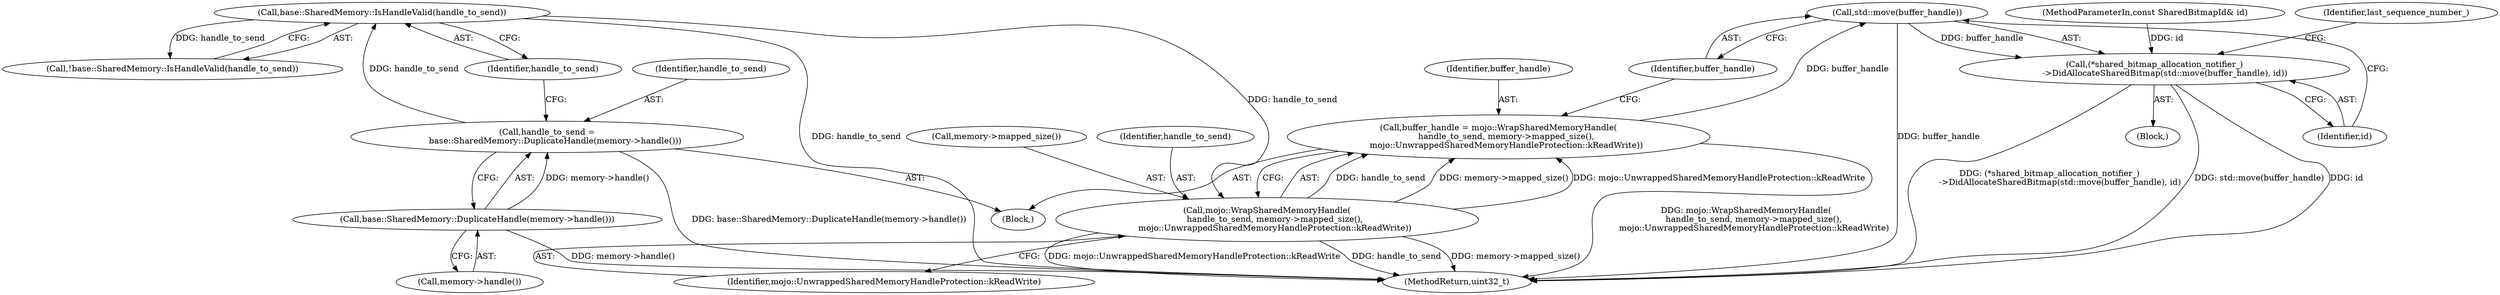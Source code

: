 digraph "0_Chrome_673ce95d481ea9368c4d4d43ac756ba1d6d9e608_9@API" {
"1000130" [label="(Call,std::move(buffer_handle))"];
"1000121" [label="(Call,buffer_handle = mojo::WrapSharedMemoryHandle(\n      handle_to_send, memory->mapped_size(),\n      mojo::UnwrappedSharedMemoryHandleProtection::kReadWrite))"];
"1000123" [label="(Call,mojo::WrapSharedMemoryHandle(\n      handle_to_send, memory->mapped_size(),\n      mojo::UnwrappedSharedMemoryHandleProtection::kReadWrite))"];
"1000111" [label="(Call,base::SharedMemory::IsHandleValid(handle_to_send))"];
"1000105" [label="(Call,handle_to_send =\n      base::SharedMemory::DuplicateHandle(memory->handle()))"];
"1000107" [label="(Call,base::SharedMemory::DuplicateHandle(memory->handle()))"];
"1000129" [label="(Call,(*shared_bitmap_allocation_notifier_)\n        ->DidAllocateSharedBitmap(std::move(buffer_handle), id))"];
"1000131" [label="(Identifier,buffer_handle)"];
"1000123" [label="(Call,mojo::WrapSharedMemoryHandle(\n      handle_to_send, memory->mapped_size(),\n      mojo::UnwrappedSharedMemoryHandleProtection::kReadWrite))"];
"1000103" [label="(Block,)"];
"1000111" [label="(Call,base::SharedMemory::IsHandleValid(handle_to_send))"];
"1000102" [label="(MethodParameterIn,const SharedBitmapId& id)"];
"1000106" [label="(Identifier,handle_to_send)"];
"1000130" [label="(Call,std::move(buffer_handle))"];
"1000125" [label="(Call,memory->mapped_size())"];
"1000136" [label="(MethodReturn,uint32_t)"];
"1000121" [label="(Call,buffer_handle = mojo::WrapSharedMemoryHandle(\n      handle_to_send, memory->mapped_size(),\n      mojo::UnwrappedSharedMemoryHandleProtection::kReadWrite))"];
"1000132" [label="(Identifier,id)"];
"1000127" [label="(Block,)"];
"1000126" [label="(Identifier,mojo::UnwrappedSharedMemoryHandleProtection::kReadWrite)"];
"1000135" [label="(Identifier,last_sequence_number_)"];
"1000110" [label="(Call,!base::SharedMemory::IsHandleValid(handle_to_send))"];
"1000122" [label="(Identifier,buffer_handle)"];
"1000105" [label="(Call,handle_to_send =\n      base::SharedMemory::DuplicateHandle(memory->handle()))"];
"1000112" [label="(Identifier,handle_to_send)"];
"1000108" [label="(Call,memory->handle())"];
"1000107" [label="(Call,base::SharedMemory::DuplicateHandle(memory->handle()))"];
"1000129" [label="(Call,(*shared_bitmap_allocation_notifier_)\n        ->DidAllocateSharedBitmap(std::move(buffer_handle), id))"];
"1000124" [label="(Identifier,handle_to_send)"];
"1000130" -> "1000129"  [label="AST: "];
"1000130" -> "1000131"  [label="CFG: "];
"1000131" -> "1000130"  [label="AST: "];
"1000132" -> "1000130"  [label="CFG: "];
"1000130" -> "1000136"  [label="DDG: buffer_handle"];
"1000130" -> "1000129"  [label="DDG: buffer_handle"];
"1000121" -> "1000130"  [label="DDG: buffer_handle"];
"1000121" -> "1000103"  [label="AST: "];
"1000121" -> "1000123"  [label="CFG: "];
"1000122" -> "1000121"  [label="AST: "];
"1000123" -> "1000121"  [label="AST: "];
"1000131" -> "1000121"  [label="CFG: "];
"1000121" -> "1000136"  [label="DDG: mojo::WrapSharedMemoryHandle(\n      handle_to_send, memory->mapped_size(),\n      mojo::UnwrappedSharedMemoryHandleProtection::kReadWrite)"];
"1000123" -> "1000121"  [label="DDG: handle_to_send"];
"1000123" -> "1000121"  [label="DDG: memory->mapped_size()"];
"1000123" -> "1000121"  [label="DDG: mojo::UnwrappedSharedMemoryHandleProtection::kReadWrite"];
"1000123" -> "1000126"  [label="CFG: "];
"1000124" -> "1000123"  [label="AST: "];
"1000125" -> "1000123"  [label="AST: "];
"1000126" -> "1000123"  [label="AST: "];
"1000123" -> "1000136"  [label="DDG: memory->mapped_size()"];
"1000123" -> "1000136"  [label="DDG: mojo::UnwrappedSharedMemoryHandleProtection::kReadWrite"];
"1000123" -> "1000136"  [label="DDG: handle_to_send"];
"1000111" -> "1000123"  [label="DDG: handle_to_send"];
"1000111" -> "1000110"  [label="AST: "];
"1000111" -> "1000112"  [label="CFG: "];
"1000112" -> "1000111"  [label="AST: "];
"1000110" -> "1000111"  [label="CFG: "];
"1000111" -> "1000136"  [label="DDG: handle_to_send"];
"1000111" -> "1000110"  [label="DDG: handle_to_send"];
"1000105" -> "1000111"  [label="DDG: handle_to_send"];
"1000105" -> "1000103"  [label="AST: "];
"1000105" -> "1000107"  [label="CFG: "];
"1000106" -> "1000105"  [label="AST: "];
"1000107" -> "1000105"  [label="AST: "];
"1000112" -> "1000105"  [label="CFG: "];
"1000105" -> "1000136"  [label="DDG: base::SharedMemory::DuplicateHandle(memory->handle())"];
"1000107" -> "1000105"  [label="DDG: memory->handle()"];
"1000107" -> "1000108"  [label="CFG: "];
"1000108" -> "1000107"  [label="AST: "];
"1000107" -> "1000136"  [label="DDG: memory->handle()"];
"1000129" -> "1000127"  [label="AST: "];
"1000129" -> "1000132"  [label="CFG: "];
"1000132" -> "1000129"  [label="AST: "];
"1000135" -> "1000129"  [label="CFG: "];
"1000129" -> "1000136"  [label="DDG: std::move(buffer_handle)"];
"1000129" -> "1000136"  [label="DDG: id"];
"1000129" -> "1000136"  [label="DDG: (*shared_bitmap_allocation_notifier_)\n        ->DidAllocateSharedBitmap(std::move(buffer_handle), id)"];
"1000102" -> "1000129"  [label="DDG: id"];
}
